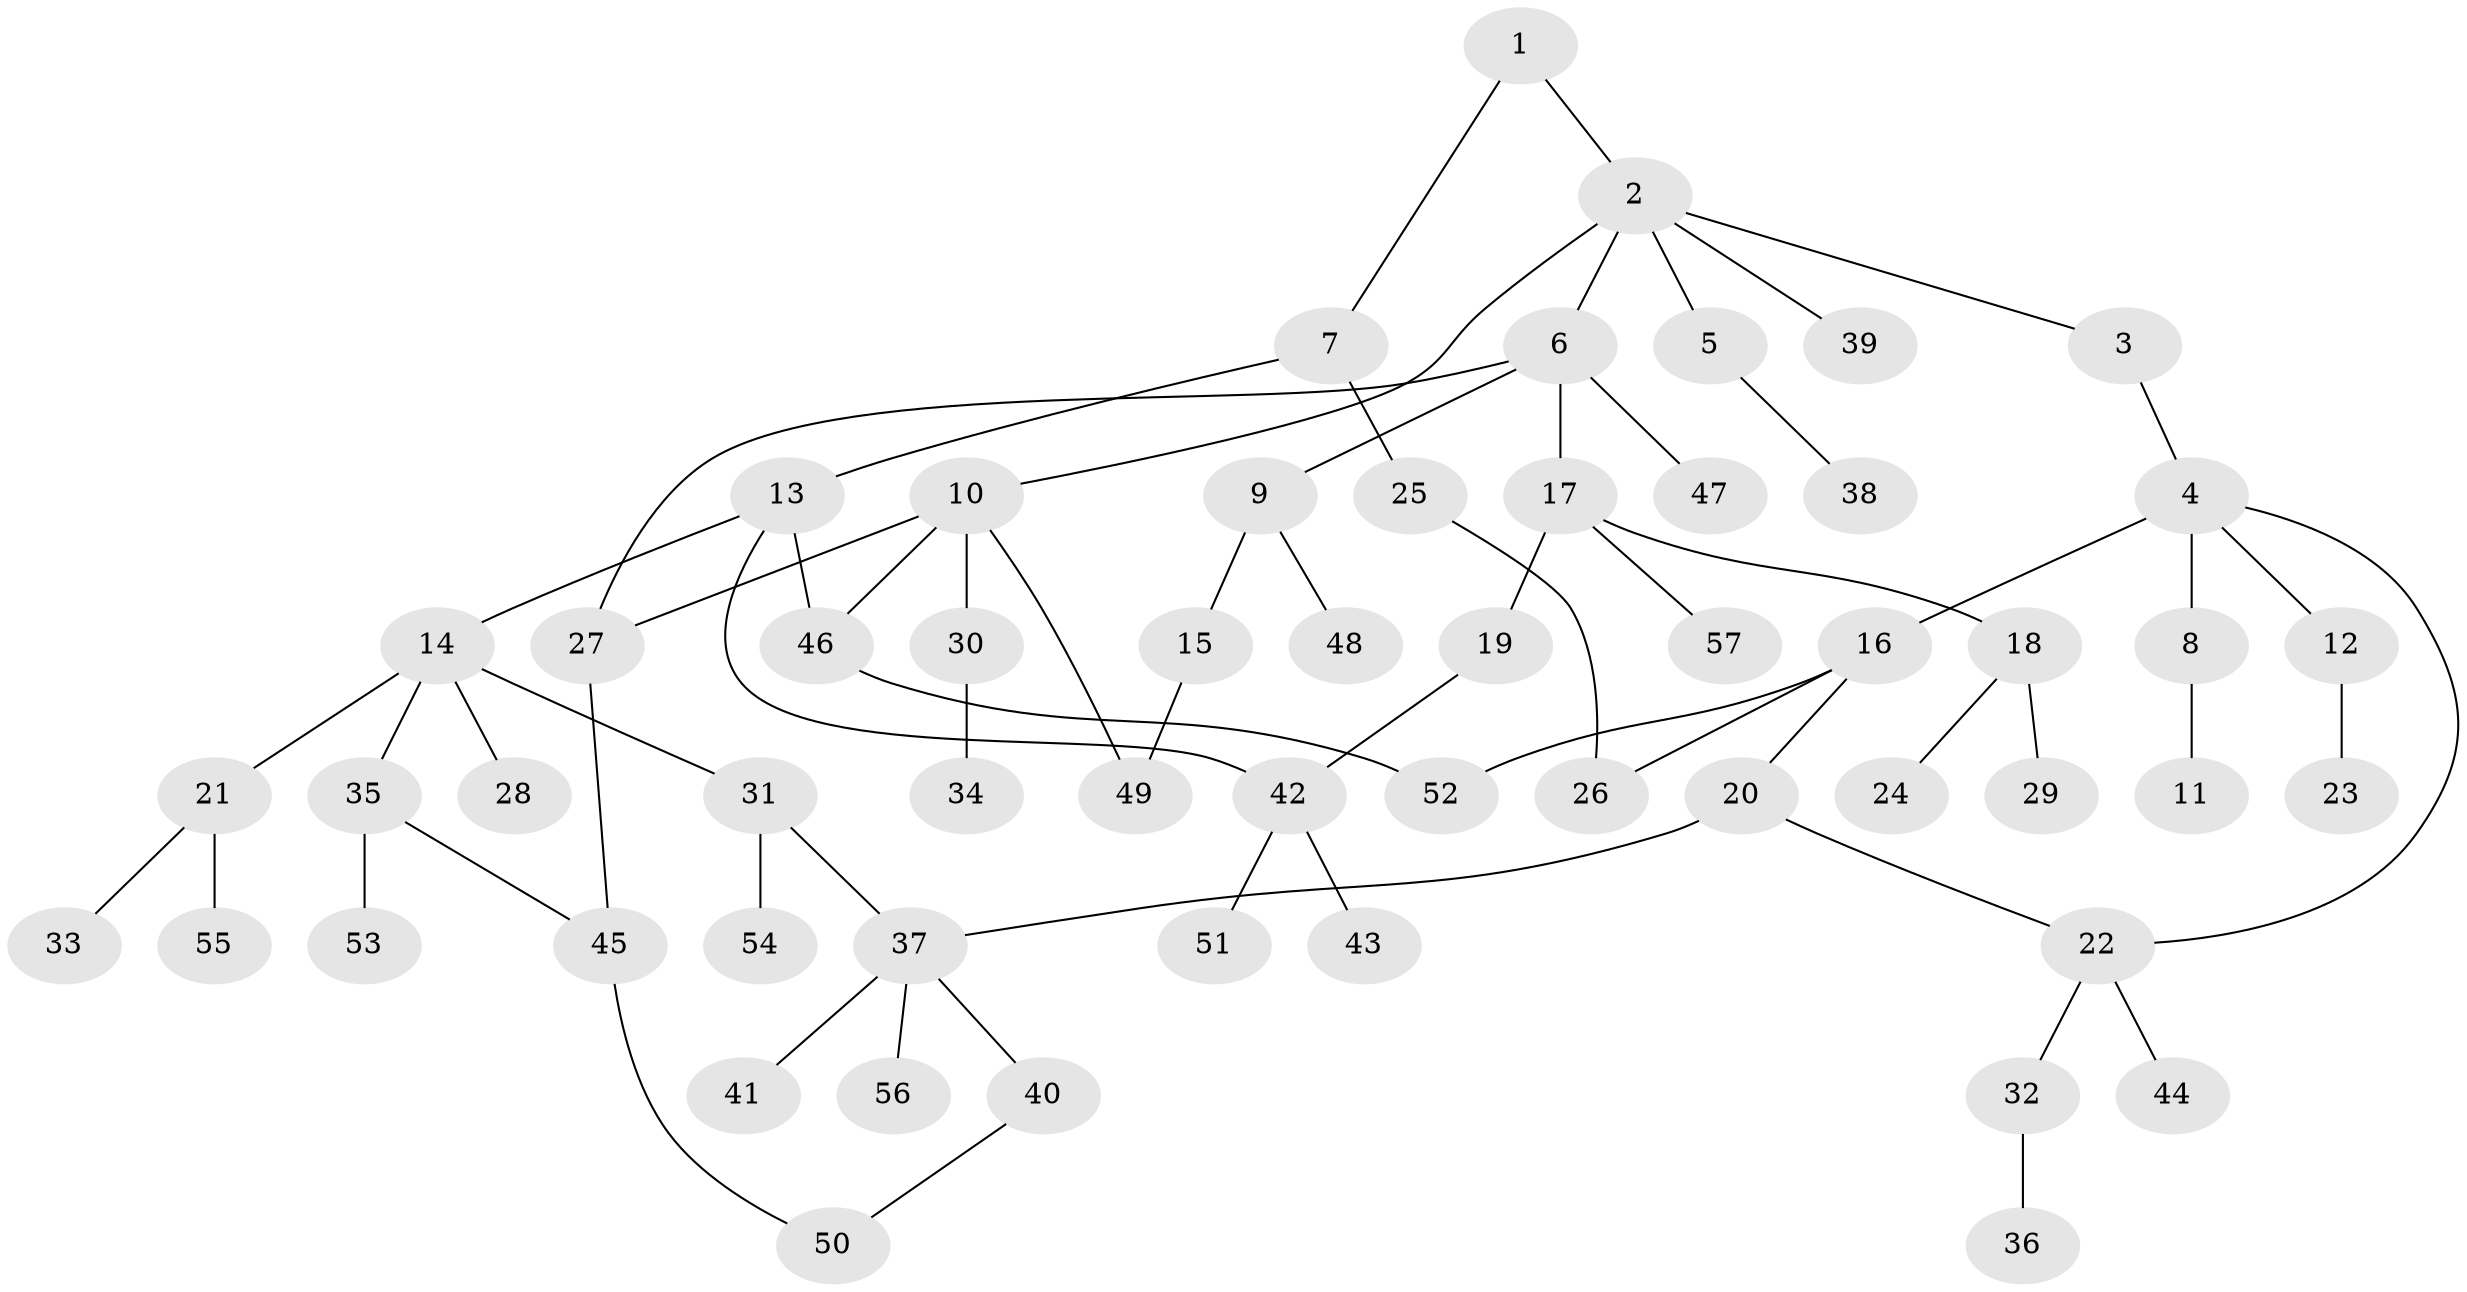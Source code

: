 // coarse degree distribution, {3: 0.11764705882352941, 6: 0.08823529411764706, 5: 0.11764705882352941, 1: 0.4117647058823529, 2: 0.20588235294117646, 4: 0.058823529411764705}
// Generated by graph-tools (version 1.1) at 2025/41/03/06/25 10:41:29]
// undirected, 57 vertices, 66 edges
graph export_dot {
graph [start="1"]
  node [color=gray90,style=filled];
  1;
  2;
  3;
  4;
  5;
  6;
  7;
  8;
  9;
  10;
  11;
  12;
  13;
  14;
  15;
  16;
  17;
  18;
  19;
  20;
  21;
  22;
  23;
  24;
  25;
  26;
  27;
  28;
  29;
  30;
  31;
  32;
  33;
  34;
  35;
  36;
  37;
  38;
  39;
  40;
  41;
  42;
  43;
  44;
  45;
  46;
  47;
  48;
  49;
  50;
  51;
  52;
  53;
  54;
  55;
  56;
  57;
  1 -- 2;
  1 -- 7;
  2 -- 3;
  2 -- 5;
  2 -- 6;
  2 -- 10;
  2 -- 39;
  3 -- 4;
  4 -- 8;
  4 -- 12;
  4 -- 16;
  4 -- 22;
  5 -- 38;
  6 -- 9;
  6 -- 17;
  6 -- 27;
  6 -- 47;
  7 -- 13;
  7 -- 25;
  8 -- 11;
  9 -- 15;
  9 -- 48;
  10 -- 30;
  10 -- 46;
  10 -- 49;
  10 -- 27;
  12 -- 23;
  13 -- 14;
  13 -- 42;
  13 -- 46;
  14 -- 21;
  14 -- 28;
  14 -- 31;
  14 -- 35;
  15 -- 49;
  16 -- 20;
  16 -- 26;
  16 -- 52;
  17 -- 18;
  17 -- 19;
  17 -- 57;
  18 -- 24;
  18 -- 29;
  19 -- 42;
  20 -- 22;
  20 -- 37;
  21 -- 33;
  21 -- 55;
  22 -- 32;
  22 -- 44;
  25 -- 26;
  27 -- 45;
  30 -- 34;
  31 -- 37;
  31 -- 54;
  32 -- 36;
  35 -- 45;
  35 -- 53;
  37 -- 40;
  37 -- 41;
  37 -- 56;
  40 -- 50;
  42 -- 43;
  42 -- 51;
  45 -- 50;
  46 -- 52;
}
